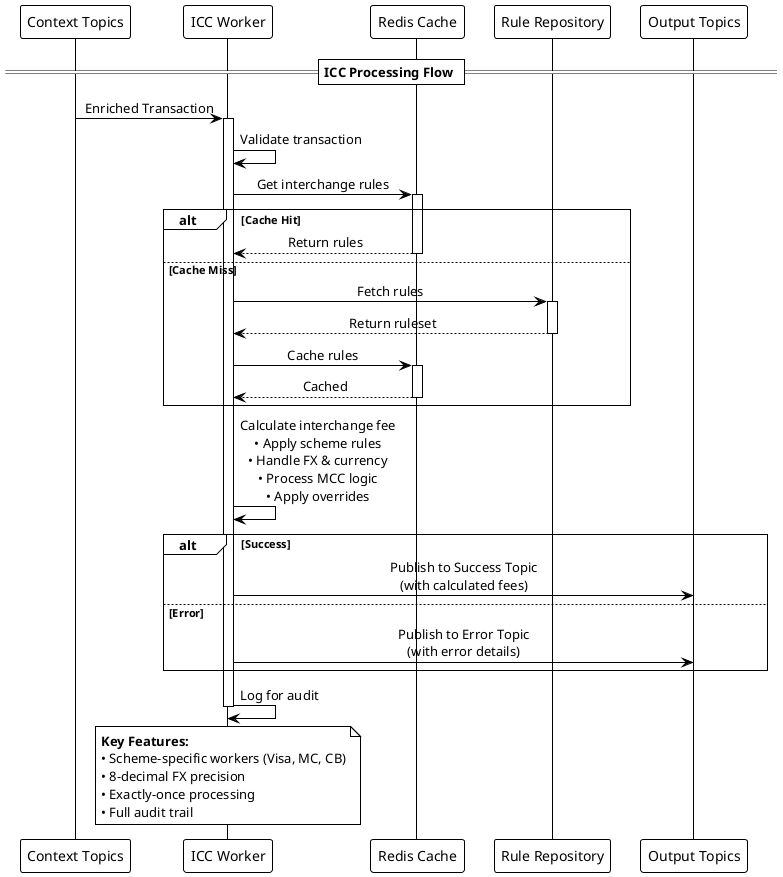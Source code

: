 @startuml P2S Interchange Fee Calculation Process

!theme plain
skinparam backgroundColor #FFFFFF
skinparam sequenceMessageAlign center

participant "Context Topics" as KafkaIn
participant "ICC Worker" as ICCWorker  
participant "Redis Cache" as Cache
participant "Rule Repository" as RuleDB
participant "Output Topics" as KafkaOut

== ICC Processing Flow ==

KafkaIn -> ICCWorker: Enriched Transaction
activate ICCWorker

ICCWorker -> ICCWorker: Validate transaction

ICCWorker -> Cache: Get interchange rules
activate Cache

alt Cache Hit
    Cache --> ICCWorker: Return rules
    deactivate Cache
else Cache Miss
    ICCWorker -> RuleDB: Fetch rules
    activate RuleDB
    RuleDB --> ICCWorker: Return ruleset
    deactivate RuleDB
    
    ICCWorker -> Cache: Cache rules
    activate Cache
    Cache --> ICCWorker: Cached
    deactivate Cache
end

ICCWorker -> ICCWorker: Calculate interchange fee\n• Apply scheme rules\n• Handle FX & currency\n• Process MCC logic\n• Apply overrides

alt Success
    ICCWorker -> KafkaOut: Publish to Success Topic\n(with calculated fees)
else Error
    ICCWorker -> KafkaOut: Publish to Error Topic\n(with error details)
end

ICCWorker -> ICCWorker: Log for audit

deactivate ICCWorker

note over ICCWorker
    **Key Features:**
    • Scheme-specific workers (Visa, MC, CB)
    • 8-decimal FX precision
    • Exactly-once processing
    • Full audit trail
end note

@enduml